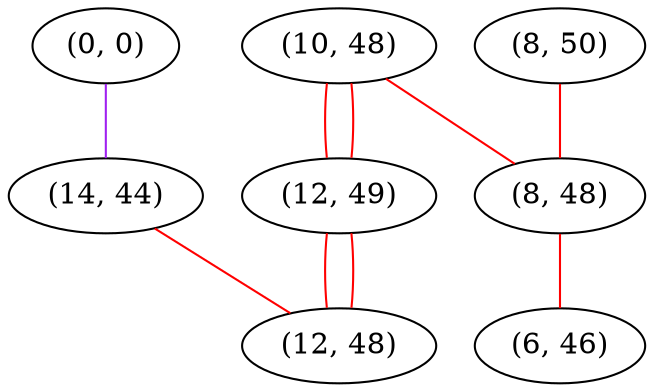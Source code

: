 graph "" {
"(0, 0)";
"(10, 48)";
"(14, 44)";
"(12, 49)";
"(8, 50)";
"(12, 48)";
"(8, 48)";
"(6, 46)";
"(0, 0)" -- "(14, 44)"  [color=purple, key=0, weight=4];
"(10, 48)" -- "(8, 48)"  [color=red, key=0, weight=1];
"(10, 48)" -- "(12, 49)"  [color=red, key=0, weight=1];
"(10, 48)" -- "(12, 49)"  [color=red, key=1, weight=1];
"(14, 44)" -- "(12, 48)"  [color=red, key=0, weight=1];
"(12, 49)" -- "(12, 48)"  [color=red, key=0, weight=1];
"(12, 49)" -- "(12, 48)"  [color=red, key=1, weight=1];
"(8, 50)" -- "(8, 48)"  [color=red, key=0, weight=1];
"(8, 48)" -- "(6, 46)"  [color=red, key=0, weight=1];
}
